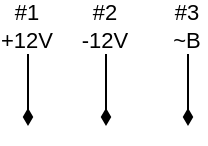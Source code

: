 <mxfile version="24.7.17">
  <diagram name="Pagina-1" id="ucpCiZUxigczPr1KQcqd">
    <mxGraphModel dx="1208" dy="740" grid="1" gridSize="10" guides="1" tooltips="1" connect="1" arrows="1" fold="1" page="1" pageScale="1" pageWidth="827" pageHeight="1169" math="0" shadow="0">
      <root>
        <mxCell id="0" />
        <mxCell id="1" parent="0" />
        <mxCell id="l0CFkqH3YDuF3kW8Tgko-1" value="" style="endArrow=diamondThin;html=1;rounded=0;endFill=1;" edge="1" parent="1">
          <mxGeometry width="50" height="50" relative="1" as="geometry">
            <mxPoint x="41" y="164" as="sourcePoint" />
            <mxPoint x="41" y="204" as="targetPoint" />
          </mxGeometry>
        </mxCell>
        <mxCell id="l0CFkqH3YDuF3kW8Tgko-2" value="#1&lt;div&gt;+12V&lt;/div&gt;" style="edgeLabel;html=1;align=center;verticalAlign=middle;resizable=0;points=[];" vertex="1" connectable="0" parent="l0CFkqH3YDuF3kW8Tgko-1">
          <mxGeometry x="0.15" y="-1" relative="1" as="geometry">
            <mxPoint y="-33" as="offset" />
          </mxGeometry>
        </mxCell>
        <mxCell id="l0CFkqH3YDuF3kW8Tgko-3" value="" style="endArrow=diamondThin;html=1;rounded=0;endFill=1;" edge="1" parent="1">
          <mxGeometry width="50" height="50" relative="1" as="geometry">
            <mxPoint x="80" y="164" as="sourcePoint" />
            <mxPoint x="80" y="204" as="targetPoint" />
          </mxGeometry>
        </mxCell>
        <mxCell id="l0CFkqH3YDuF3kW8Tgko-4" value="#2&lt;div&gt;-12V&lt;/div&gt;" style="edgeLabel;html=1;align=center;verticalAlign=middle;resizable=0;points=[];" vertex="1" connectable="0" parent="l0CFkqH3YDuF3kW8Tgko-3">
          <mxGeometry x="0.15" y="-1" relative="1" as="geometry">
            <mxPoint y="-33" as="offset" />
          </mxGeometry>
        </mxCell>
        <mxCell id="l0CFkqH3YDuF3kW8Tgko-5" value="" style="endArrow=diamondThin;html=1;rounded=0;endFill=1;" edge="1" parent="1">
          <mxGeometry width="50" height="50" relative="1" as="geometry">
            <mxPoint x="121" y="164" as="sourcePoint" />
            <mxPoint x="121" y="204" as="targetPoint" />
          </mxGeometry>
        </mxCell>
        <mxCell id="l0CFkqH3YDuF3kW8Tgko-6" value="#3&lt;div&gt;~B&lt;/div&gt;" style="edgeLabel;html=1;align=center;verticalAlign=middle;resizable=0;points=[];" vertex="1" connectable="0" parent="l0CFkqH3YDuF3kW8Tgko-5">
          <mxGeometry x="0.15" y="-1" relative="1" as="geometry">
            <mxPoint y="-33" as="offset" />
          </mxGeometry>
        </mxCell>
      </root>
    </mxGraphModel>
  </diagram>
</mxfile>
